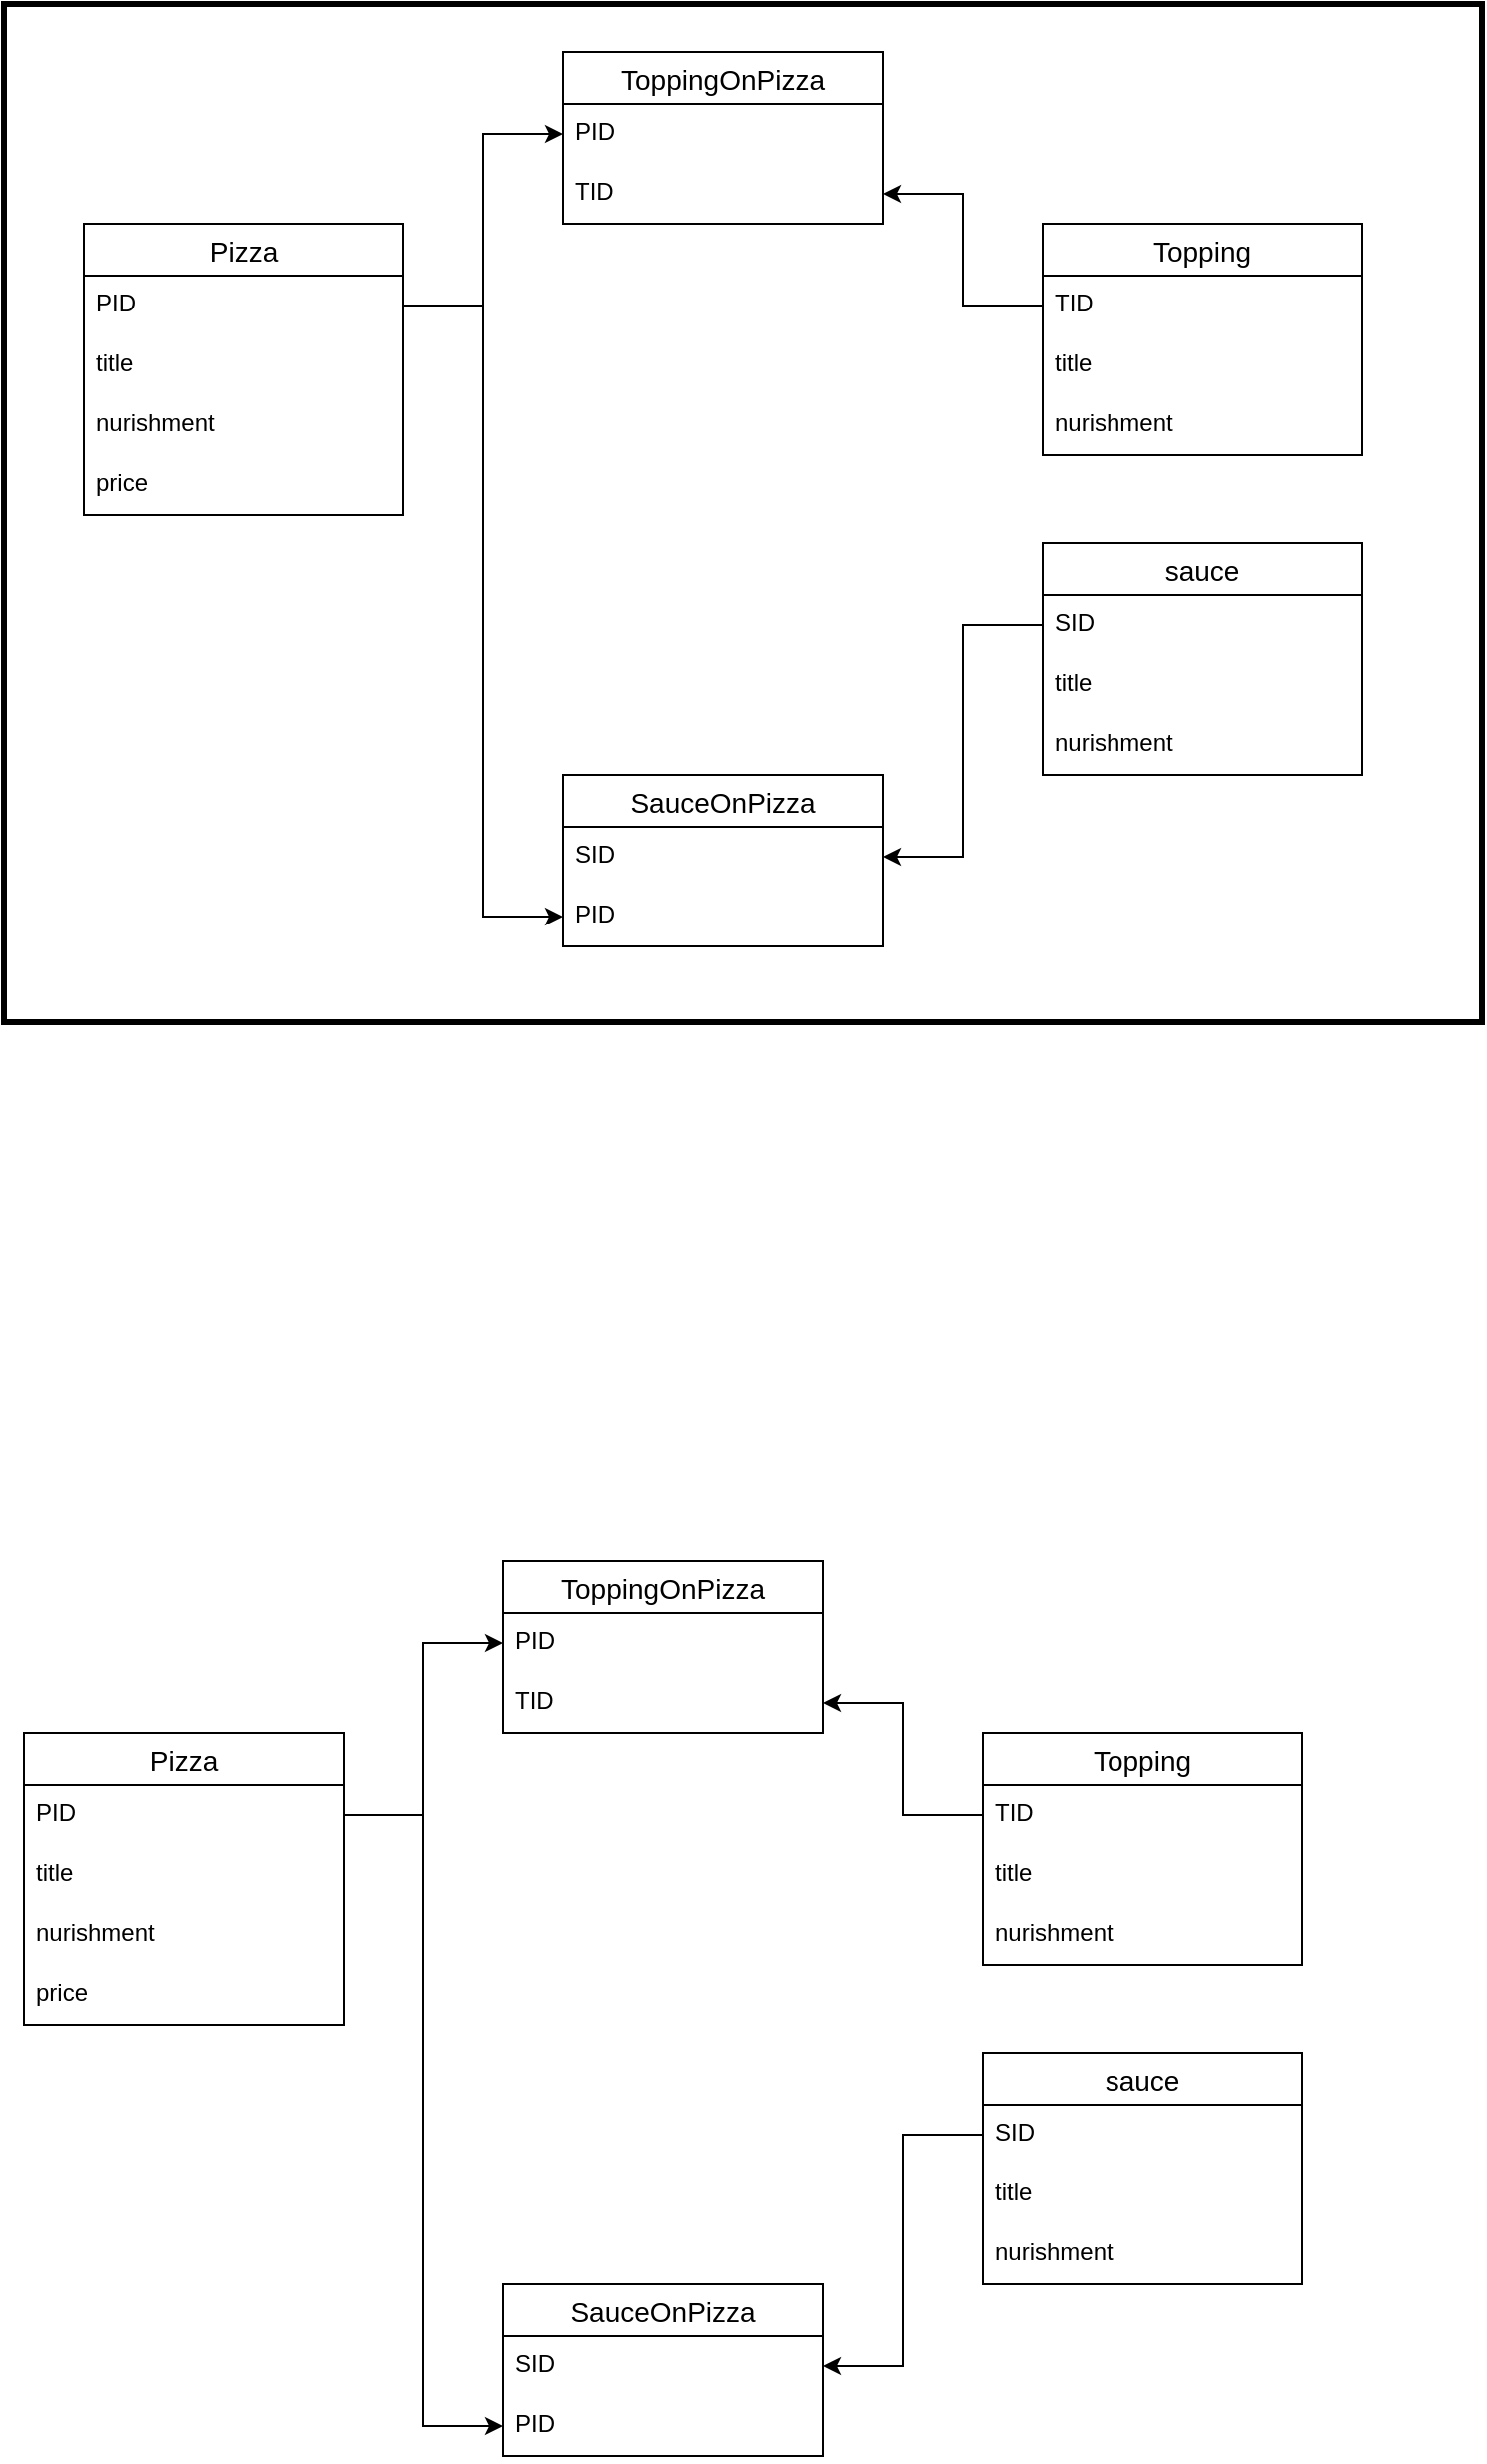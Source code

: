 <mxfile version="14.1.8" type="github">
  <diagram id="_nex9tJsqX65JZPnK0P_" name="Page-1">
    <mxGraphModel dx="2062" dy="1152" grid="1" gridSize="10" guides="1" tooltips="1" connect="1" arrows="1" fold="1" page="1" pageScale="1" pageWidth="850" pageHeight="1100" math="0" shadow="0">
      <root>
        <mxCell id="0" />
        <mxCell id="1" parent="0" />
        <mxCell id="NMXMBQw7t5BSDtQ0k6Hd-2" value="Topping" style="swimlane;fontStyle=0;childLayout=stackLayout;horizontal=1;startSize=26;horizontalStack=0;resizeParent=1;resizeParentMax=0;resizeLast=0;collapsible=1;marginBottom=0;align=center;fontSize=14;" vertex="1" parent="1">
          <mxGeometry x="600" y="120" width="160" height="116" as="geometry" />
        </mxCell>
        <mxCell id="NMXMBQw7t5BSDtQ0k6Hd-3" value="TID" style="text;strokeColor=none;fillColor=none;spacingLeft=4;spacingRight=4;overflow=hidden;rotatable=0;points=[[0,0.5],[1,0.5]];portConstraint=eastwest;fontSize=12;" vertex="1" parent="NMXMBQw7t5BSDtQ0k6Hd-2">
          <mxGeometry y="26" width="160" height="30" as="geometry" />
        </mxCell>
        <mxCell id="NMXMBQw7t5BSDtQ0k6Hd-4" value="title" style="text;strokeColor=none;fillColor=none;spacingLeft=4;spacingRight=4;overflow=hidden;rotatable=0;points=[[0,0.5],[1,0.5]];portConstraint=eastwest;fontSize=12;" vertex="1" parent="NMXMBQw7t5BSDtQ0k6Hd-2">
          <mxGeometry y="56" width="160" height="30" as="geometry" />
        </mxCell>
        <mxCell id="NMXMBQw7t5BSDtQ0k6Hd-10" value="nurishment" style="text;strokeColor=none;fillColor=none;spacingLeft=4;spacingRight=4;overflow=hidden;rotatable=0;points=[[0,0.5],[1,0.5]];portConstraint=eastwest;fontSize=12;" vertex="1" parent="NMXMBQw7t5BSDtQ0k6Hd-2">
          <mxGeometry y="86" width="160" height="30" as="geometry" />
        </mxCell>
        <mxCell id="NMXMBQw7t5BSDtQ0k6Hd-6" value="Pizza" style="swimlane;fontStyle=0;childLayout=stackLayout;horizontal=1;startSize=26;horizontalStack=0;resizeParent=1;resizeParentMax=0;resizeLast=0;collapsible=1;marginBottom=0;align=center;fontSize=14;" vertex="1" parent="1">
          <mxGeometry x="120" y="120" width="160" height="146" as="geometry" />
        </mxCell>
        <mxCell id="NMXMBQw7t5BSDtQ0k6Hd-7" value="PID" style="text;strokeColor=none;fillColor=none;spacingLeft=4;spacingRight=4;overflow=hidden;rotatable=0;points=[[0,0.5],[1,0.5]];portConstraint=eastwest;fontSize=12;" vertex="1" parent="NMXMBQw7t5BSDtQ0k6Hd-6">
          <mxGeometry y="26" width="160" height="30" as="geometry" />
        </mxCell>
        <mxCell id="NMXMBQw7t5BSDtQ0k6Hd-8" value="title" style="text;strokeColor=none;fillColor=none;spacingLeft=4;spacingRight=4;overflow=hidden;rotatable=0;points=[[0,0.5],[1,0.5]];portConstraint=eastwest;fontSize=12;" vertex="1" parent="NMXMBQw7t5BSDtQ0k6Hd-6">
          <mxGeometry y="56" width="160" height="30" as="geometry" />
        </mxCell>
        <mxCell id="NMXMBQw7t5BSDtQ0k6Hd-11" value="nurishment" style="text;strokeColor=none;fillColor=none;spacingLeft=4;spacingRight=4;overflow=hidden;rotatable=0;points=[[0,0.5],[1,0.5]];portConstraint=eastwest;fontSize=12;" vertex="1" parent="NMXMBQw7t5BSDtQ0k6Hd-6">
          <mxGeometry y="86" width="160" height="30" as="geometry" />
        </mxCell>
        <mxCell id="NMXMBQw7t5BSDtQ0k6Hd-12" value="price" style="text;strokeColor=none;fillColor=none;spacingLeft=4;spacingRight=4;overflow=hidden;rotatable=0;points=[[0,0.5],[1,0.5]];portConstraint=eastwest;fontSize=12;" vertex="1" parent="NMXMBQw7t5BSDtQ0k6Hd-6">
          <mxGeometry y="116" width="160" height="30" as="geometry" />
        </mxCell>
        <mxCell id="NMXMBQw7t5BSDtQ0k6Hd-13" value="ToppingOnPizza" style="swimlane;fontStyle=0;childLayout=stackLayout;horizontal=1;startSize=26;horizontalStack=0;resizeParent=1;resizeParentMax=0;resizeLast=0;collapsible=1;marginBottom=0;align=center;fontSize=14;" vertex="1" parent="1">
          <mxGeometry x="360" y="34" width="160" height="86" as="geometry" />
        </mxCell>
        <mxCell id="NMXMBQw7t5BSDtQ0k6Hd-14" value="PID" style="text;strokeColor=none;fillColor=none;spacingLeft=4;spacingRight=4;overflow=hidden;rotatable=0;points=[[0,0.5],[1,0.5]];portConstraint=eastwest;fontSize=12;" vertex="1" parent="NMXMBQw7t5BSDtQ0k6Hd-13">
          <mxGeometry y="26" width="160" height="30" as="geometry" />
        </mxCell>
        <mxCell id="NMXMBQw7t5BSDtQ0k6Hd-15" value="TID" style="text;strokeColor=none;fillColor=none;spacingLeft=4;spacingRight=4;overflow=hidden;rotatable=0;points=[[0,0.5],[1,0.5]];portConstraint=eastwest;fontSize=12;" vertex="1" parent="NMXMBQw7t5BSDtQ0k6Hd-13">
          <mxGeometry y="56" width="160" height="30" as="geometry" />
        </mxCell>
        <mxCell id="NMXMBQw7t5BSDtQ0k6Hd-17" value="sauce" style="swimlane;fontStyle=0;childLayout=stackLayout;horizontal=1;startSize=26;horizontalStack=0;resizeParent=1;resizeParentMax=0;resizeLast=0;collapsible=1;marginBottom=0;align=center;fontSize=14;" vertex="1" parent="1">
          <mxGeometry x="600" y="280" width="160" height="116" as="geometry" />
        </mxCell>
        <mxCell id="NMXMBQw7t5BSDtQ0k6Hd-20" value="SID" style="text;strokeColor=none;fillColor=none;spacingLeft=4;spacingRight=4;overflow=hidden;rotatable=0;points=[[0,0.5],[1,0.5]];portConstraint=eastwest;fontSize=12;" vertex="1" parent="NMXMBQw7t5BSDtQ0k6Hd-17">
          <mxGeometry y="26" width="160" height="30" as="geometry" />
        </mxCell>
        <mxCell id="NMXMBQw7t5BSDtQ0k6Hd-18" value="title" style="text;strokeColor=none;fillColor=none;spacingLeft=4;spacingRight=4;overflow=hidden;rotatable=0;points=[[0,0.5],[1,0.5]];portConstraint=eastwest;fontSize=12;" vertex="1" parent="NMXMBQw7t5BSDtQ0k6Hd-17">
          <mxGeometry y="56" width="160" height="30" as="geometry" />
        </mxCell>
        <mxCell id="NMXMBQw7t5BSDtQ0k6Hd-19" value="nurishment" style="text;strokeColor=none;fillColor=none;spacingLeft=4;spacingRight=4;overflow=hidden;rotatable=0;points=[[0,0.5],[1,0.5]];portConstraint=eastwest;fontSize=12;" vertex="1" parent="NMXMBQw7t5BSDtQ0k6Hd-17">
          <mxGeometry y="86" width="160" height="30" as="geometry" />
        </mxCell>
        <mxCell id="NMXMBQw7t5BSDtQ0k6Hd-21" value="SauceOnPizza" style="swimlane;fontStyle=0;childLayout=stackLayout;horizontal=1;startSize=26;horizontalStack=0;resizeParent=1;resizeParentMax=0;resizeLast=0;collapsible=1;marginBottom=0;align=center;fontSize=14;" vertex="1" parent="1">
          <mxGeometry x="360" y="396" width="160" height="86" as="geometry" />
        </mxCell>
        <mxCell id="NMXMBQw7t5BSDtQ0k6Hd-22" value="SID" style="text;strokeColor=none;fillColor=none;spacingLeft=4;spacingRight=4;overflow=hidden;rotatable=0;points=[[0,0.5],[1,0.5]];portConstraint=eastwest;fontSize=12;" vertex="1" parent="NMXMBQw7t5BSDtQ0k6Hd-21">
          <mxGeometry y="26" width="160" height="30" as="geometry" />
        </mxCell>
        <mxCell id="NMXMBQw7t5BSDtQ0k6Hd-23" value="PID" style="text;strokeColor=none;fillColor=none;spacingLeft=4;spacingRight=4;overflow=hidden;rotatable=0;points=[[0,0.5],[1,0.5]];portConstraint=eastwest;fontSize=12;" vertex="1" parent="NMXMBQw7t5BSDtQ0k6Hd-21">
          <mxGeometry y="56" width="160" height="30" as="geometry" />
        </mxCell>
        <mxCell id="NMXMBQw7t5BSDtQ0k6Hd-25" style="edgeStyle=orthogonalEdgeStyle;rounded=0;orthogonalLoop=1;jettySize=auto;html=1;" edge="1" parent="1" source="NMXMBQw7t5BSDtQ0k6Hd-20" target="NMXMBQw7t5BSDtQ0k6Hd-22">
          <mxGeometry relative="1" as="geometry" />
        </mxCell>
        <mxCell id="NMXMBQw7t5BSDtQ0k6Hd-26" style="edgeStyle=orthogonalEdgeStyle;rounded=0;orthogonalLoop=1;jettySize=auto;html=1;" edge="1" parent="1" source="NMXMBQw7t5BSDtQ0k6Hd-7" target="NMXMBQw7t5BSDtQ0k6Hd-23">
          <mxGeometry relative="1" as="geometry" />
        </mxCell>
        <mxCell id="NMXMBQw7t5BSDtQ0k6Hd-27" style="edgeStyle=orthogonalEdgeStyle;rounded=0;orthogonalLoop=1;jettySize=auto;html=1;entryX=0;entryY=0.5;entryDx=0;entryDy=0;" edge="1" parent="1" source="NMXMBQw7t5BSDtQ0k6Hd-7" target="NMXMBQw7t5BSDtQ0k6Hd-14">
          <mxGeometry relative="1" as="geometry" />
        </mxCell>
        <mxCell id="NMXMBQw7t5BSDtQ0k6Hd-28" style="edgeStyle=orthogonalEdgeStyle;rounded=0;orthogonalLoop=1;jettySize=auto;html=1;entryX=1;entryY=0.5;entryDx=0;entryDy=0;" edge="1" parent="1" source="NMXMBQw7t5BSDtQ0k6Hd-3" target="NMXMBQw7t5BSDtQ0k6Hd-15">
          <mxGeometry relative="1" as="geometry" />
        </mxCell>
        <mxCell id="NMXMBQw7t5BSDtQ0k6Hd-31" value="" style="rounded=0;whiteSpace=wrap;html=1;fillColor=none;strokeWidth=3;" vertex="1" parent="1">
          <mxGeometry x="80" y="10" width="740" height="510" as="geometry" />
        </mxCell>
        <mxCell id="NMXMBQw7t5BSDtQ0k6Hd-33" value="Topping" style="swimlane;fontStyle=0;childLayout=stackLayout;horizontal=1;startSize=26;horizontalStack=0;resizeParent=1;resizeParentMax=0;resizeLast=0;collapsible=1;marginBottom=0;align=center;fontSize=14;" vertex="1" parent="1">
          <mxGeometry x="570" y="876" width="160" height="116" as="geometry" />
        </mxCell>
        <mxCell id="NMXMBQw7t5BSDtQ0k6Hd-34" value="TID" style="text;strokeColor=none;fillColor=none;spacingLeft=4;spacingRight=4;overflow=hidden;rotatable=0;points=[[0,0.5],[1,0.5]];portConstraint=eastwest;fontSize=12;" vertex="1" parent="NMXMBQw7t5BSDtQ0k6Hd-33">
          <mxGeometry y="26" width="160" height="30" as="geometry" />
        </mxCell>
        <mxCell id="NMXMBQw7t5BSDtQ0k6Hd-35" value="title" style="text;strokeColor=none;fillColor=none;spacingLeft=4;spacingRight=4;overflow=hidden;rotatable=0;points=[[0,0.5],[1,0.5]];portConstraint=eastwest;fontSize=12;" vertex="1" parent="NMXMBQw7t5BSDtQ0k6Hd-33">
          <mxGeometry y="56" width="160" height="30" as="geometry" />
        </mxCell>
        <mxCell id="NMXMBQw7t5BSDtQ0k6Hd-36" value="nurishment" style="text;strokeColor=none;fillColor=none;spacingLeft=4;spacingRight=4;overflow=hidden;rotatable=0;points=[[0,0.5],[1,0.5]];portConstraint=eastwest;fontSize=12;" vertex="1" parent="NMXMBQw7t5BSDtQ0k6Hd-33">
          <mxGeometry y="86" width="160" height="30" as="geometry" />
        </mxCell>
        <mxCell id="NMXMBQw7t5BSDtQ0k6Hd-37" value="Pizza" style="swimlane;fontStyle=0;childLayout=stackLayout;horizontal=1;startSize=26;horizontalStack=0;resizeParent=1;resizeParentMax=0;resizeLast=0;collapsible=1;marginBottom=0;align=center;fontSize=14;" vertex="1" parent="1">
          <mxGeometry x="90" y="876" width="160" height="146" as="geometry" />
        </mxCell>
        <mxCell id="NMXMBQw7t5BSDtQ0k6Hd-38" value="PID" style="text;strokeColor=none;fillColor=none;spacingLeft=4;spacingRight=4;overflow=hidden;rotatable=0;points=[[0,0.5],[1,0.5]];portConstraint=eastwest;fontSize=12;" vertex="1" parent="NMXMBQw7t5BSDtQ0k6Hd-37">
          <mxGeometry y="26" width="160" height="30" as="geometry" />
        </mxCell>
        <mxCell id="NMXMBQw7t5BSDtQ0k6Hd-39" value="title" style="text;strokeColor=none;fillColor=none;spacingLeft=4;spacingRight=4;overflow=hidden;rotatable=0;points=[[0,0.5],[1,0.5]];portConstraint=eastwest;fontSize=12;" vertex="1" parent="NMXMBQw7t5BSDtQ0k6Hd-37">
          <mxGeometry y="56" width="160" height="30" as="geometry" />
        </mxCell>
        <mxCell id="NMXMBQw7t5BSDtQ0k6Hd-40" value="nurishment" style="text;strokeColor=none;fillColor=none;spacingLeft=4;spacingRight=4;overflow=hidden;rotatable=0;points=[[0,0.5],[1,0.5]];portConstraint=eastwest;fontSize=12;" vertex="1" parent="NMXMBQw7t5BSDtQ0k6Hd-37">
          <mxGeometry y="86" width="160" height="30" as="geometry" />
        </mxCell>
        <mxCell id="NMXMBQw7t5BSDtQ0k6Hd-41" value="price" style="text;strokeColor=none;fillColor=none;spacingLeft=4;spacingRight=4;overflow=hidden;rotatable=0;points=[[0,0.5],[1,0.5]];portConstraint=eastwest;fontSize=12;" vertex="1" parent="NMXMBQw7t5BSDtQ0k6Hd-37">
          <mxGeometry y="116" width="160" height="30" as="geometry" />
        </mxCell>
        <mxCell id="NMXMBQw7t5BSDtQ0k6Hd-42" value="ToppingOnPizza" style="swimlane;fontStyle=0;childLayout=stackLayout;horizontal=1;startSize=26;horizontalStack=0;resizeParent=1;resizeParentMax=0;resizeLast=0;collapsible=1;marginBottom=0;align=center;fontSize=14;" vertex="1" parent="1">
          <mxGeometry x="330" y="790" width="160" height="86" as="geometry" />
        </mxCell>
        <mxCell id="NMXMBQw7t5BSDtQ0k6Hd-43" value="PID" style="text;strokeColor=none;fillColor=none;spacingLeft=4;spacingRight=4;overflow=hidden;rotatable=0;points=[[0,0.5],[1,0.5]];portConstraint=eastwest;fontSize=12;" vertex="1" parent="NMXMBQw7t5BSDtQ0k6Hd-42">
          <mxGeometry y="26" width="160" height="30" as="geometry" />
        </mxCell>
        <mxCell id="NMXMBQw7t5BSDtQ0k6Hd-44" value="TID" style="text;strokeColor=none;fillColor=none;spacingLeft=4;spacingRight=4;overflow=hidden;rotatable=0;points=[[0,0.5],[1,0.5]];portConstraint=eastwest;fontSize=12;" vertex="1" parent="NMXMBQw7t5BSDtQ0k6Hd-42">
          <mxGeometry y="56" width="160" height="30" as="geometry" />
        </mxCell>
        <mxCell id="NMXMBQw7t5BSDtQ0k6Hd-45" value="sauce" style="swimlane;fontStyle=0;childLayout=stackLayout;horizontal=1;startSize=26;horizontalStack=0;resizeParent=1;resizeParentMax=0;resizeLast=0;collapsible=1;marginBottom=0;align=center;fontSize=14;" vertex="1" parent="1">
          <mxGeometry x="570" y="1036" width="160" height="116" as="geometry" />
        </mxCell>
        <mxCell id="NMXMBQw7t5BSDtQ0k6Hd-46" value="SID" style="text;strokeColor=none;fillColor=none;spacingLeft=4;spacingRight=4;overflow=hidden;rotatable=0;points=[[0,0.5],[1,0.5]];portConstraint=eastwest;fontSize=12;" vertex="1" parent="NMXMBQw7t5BSDtQ0k6Hd-45">
          <mxGeometry y="26" width="160" height="30" as="geometry" />
        </mxCell>
        <mxCell id="NMXMBQw7t5BSDtQ0k6Hd-47" value="title" style="text;strokeColor=none;fillColor=none;spacingLeft=4;spacingRight=4;overflow=hidden;rotatable=0;points=[[0,0.5],[1,0.5]];portConstraint=eastwest;fontSize=12;" vertex="1" parent="NMXMBQw7t5BSDtQ0k6Hd-45">
          <mxGeometry y="56" width="160" height="30" as="geometry" />
        </mxCell>
        <mxCell id="NMXMBQw7t5BSDtQ0k6Hd-48" value="nurishment" style="text;strokeColor=none;fillColor=none;spacingLeft=4;spacingRight=4;overflow=hidden;rotatable=0;points=[[0,0.5],[1,0.5]];portConstraint=eastwest;fontSize=12;" vertex="1" parent="NMXMBQw7t5BSDtQ0k6Hd-45">
          <mxGeometry y="86" width="160" height="30" as="geometry" />
        </mxCell>
        <mxCell id="NMXMBQw7t5BSDtQ0k6Hd-49" value="SauceOnPizza" style="swimlane;fontStyle=0;childLayout=stackLayout;horizontal=1;startSize=26;horizontalStack=0;resizeParent=1;resizeParentMax=0;resizeLast=0;collapsible=1;marginBottom=0;align=center;fontSize=14;" vertex="1" parent="1">
          <mxGeometry x="330" y="1152" width="160" height="86" as="geometry" />
        </mxCell>
        <mxCell id="NMXMBQw7t5BSDtQ0k6Hd-50" value="SID" style="text;strokeColor=none;fillColor=none;spacingLeft=4;spacingRight=4;overflow=hidden;rotatable=0;points=[[0,0.5],[1,0.5]];portConstraint=eastwest;fontSize=12;" vertex="1" parent="NMXMBQw7t5BSDtQ0k6Hd-49">
          <mxGeometry y="26" width="160" height="30" as="geometry" />
        </mxCell>
        <mxCell id="NMXMBQw7t5BSDtQ0k6Hd-51" value="PID" style="text;strokeColor=none;fillColor=none;spacingLeft=4;spacingRight=4;overflow=hidden;rotatable=0;points=[[0,0.5],[1,0.5]];portConstraint=eastwest;fontSize=12;" vertex="1" parent="NMXMBQw7t5BSDtQ0k6Hd-49">
          <mxGeometry y="56" width="160" height="30" as="geometry" />
        </mxCell>
        <mxCell id="NMXMBQw7t5BSDtQ0k6Hd-52" style="edgeStyle=orthogonalEdgeStyle;rounded=0;orthogonalLoop=1;jettySize=auto;html=1;" edge="1" parent="1" source="NMXMBQw7t5BSDtQ0k6Hd-46" target="NMXMBQw7t5BSDtQ0k6Hd-50">
          <mxGeometry relative="1" as="geometry" />
        </mxCell>
        <mxCell id="NMXMBQw7t5BSDtQ0k6Hd-53" style="edgeStyle=orthogonalEdgeStyle;rounded=0;orthogonalLoop=1;jettySize=auto;html=1;" edge="1" parent="1" source="NMXMBQw7t5BSDtQ0k6Hd-38" target="NMXMBQw7t5BSDtQ0k6Hd-51">
          <mxGeometry relative="1" as="geometry" />
        </mxCell>
        <mxCell id="NMXMBQw7t5BSDtQ0k6Hd-54" style="edgeStyle=orthogonalEdgeStyle;rounded=0;orthogonalLoop=1;jettySize=auto;html=1;entryX=0;entryY=0.5;entryDx=0;entryDy=0;" edge="1" parent="1" source="NMXMBQw7t5BSDtQ0k6Hd-38" target="NMXMBQw7t5BSDtQ0k6Hd-43">
          <mxGeometry relative="1" as="geometry" />
        </mxCell>
        <mxCell id="NMXMBQw7t5BSDtQ0k6Hd-55" style="edgeStyle=orthogonalEdgeStyle;rounded=0;orthogonalLoop=1;jettySize=auto;html=1;entryX=1;entryY=0.5;entryDx=0;entryDy=0;" edge="1" parent="1" source="NMXMBQw7t5BSDtQ0k6Hd-34" target="NMXMBQw7t5BSDtQ0k6Hd-44">
          <mxGeometry relative="1" as="geometry" />
        </mxCell>
      </root>
    </mxGraphModel>
  </diagram>
</mxfile>

